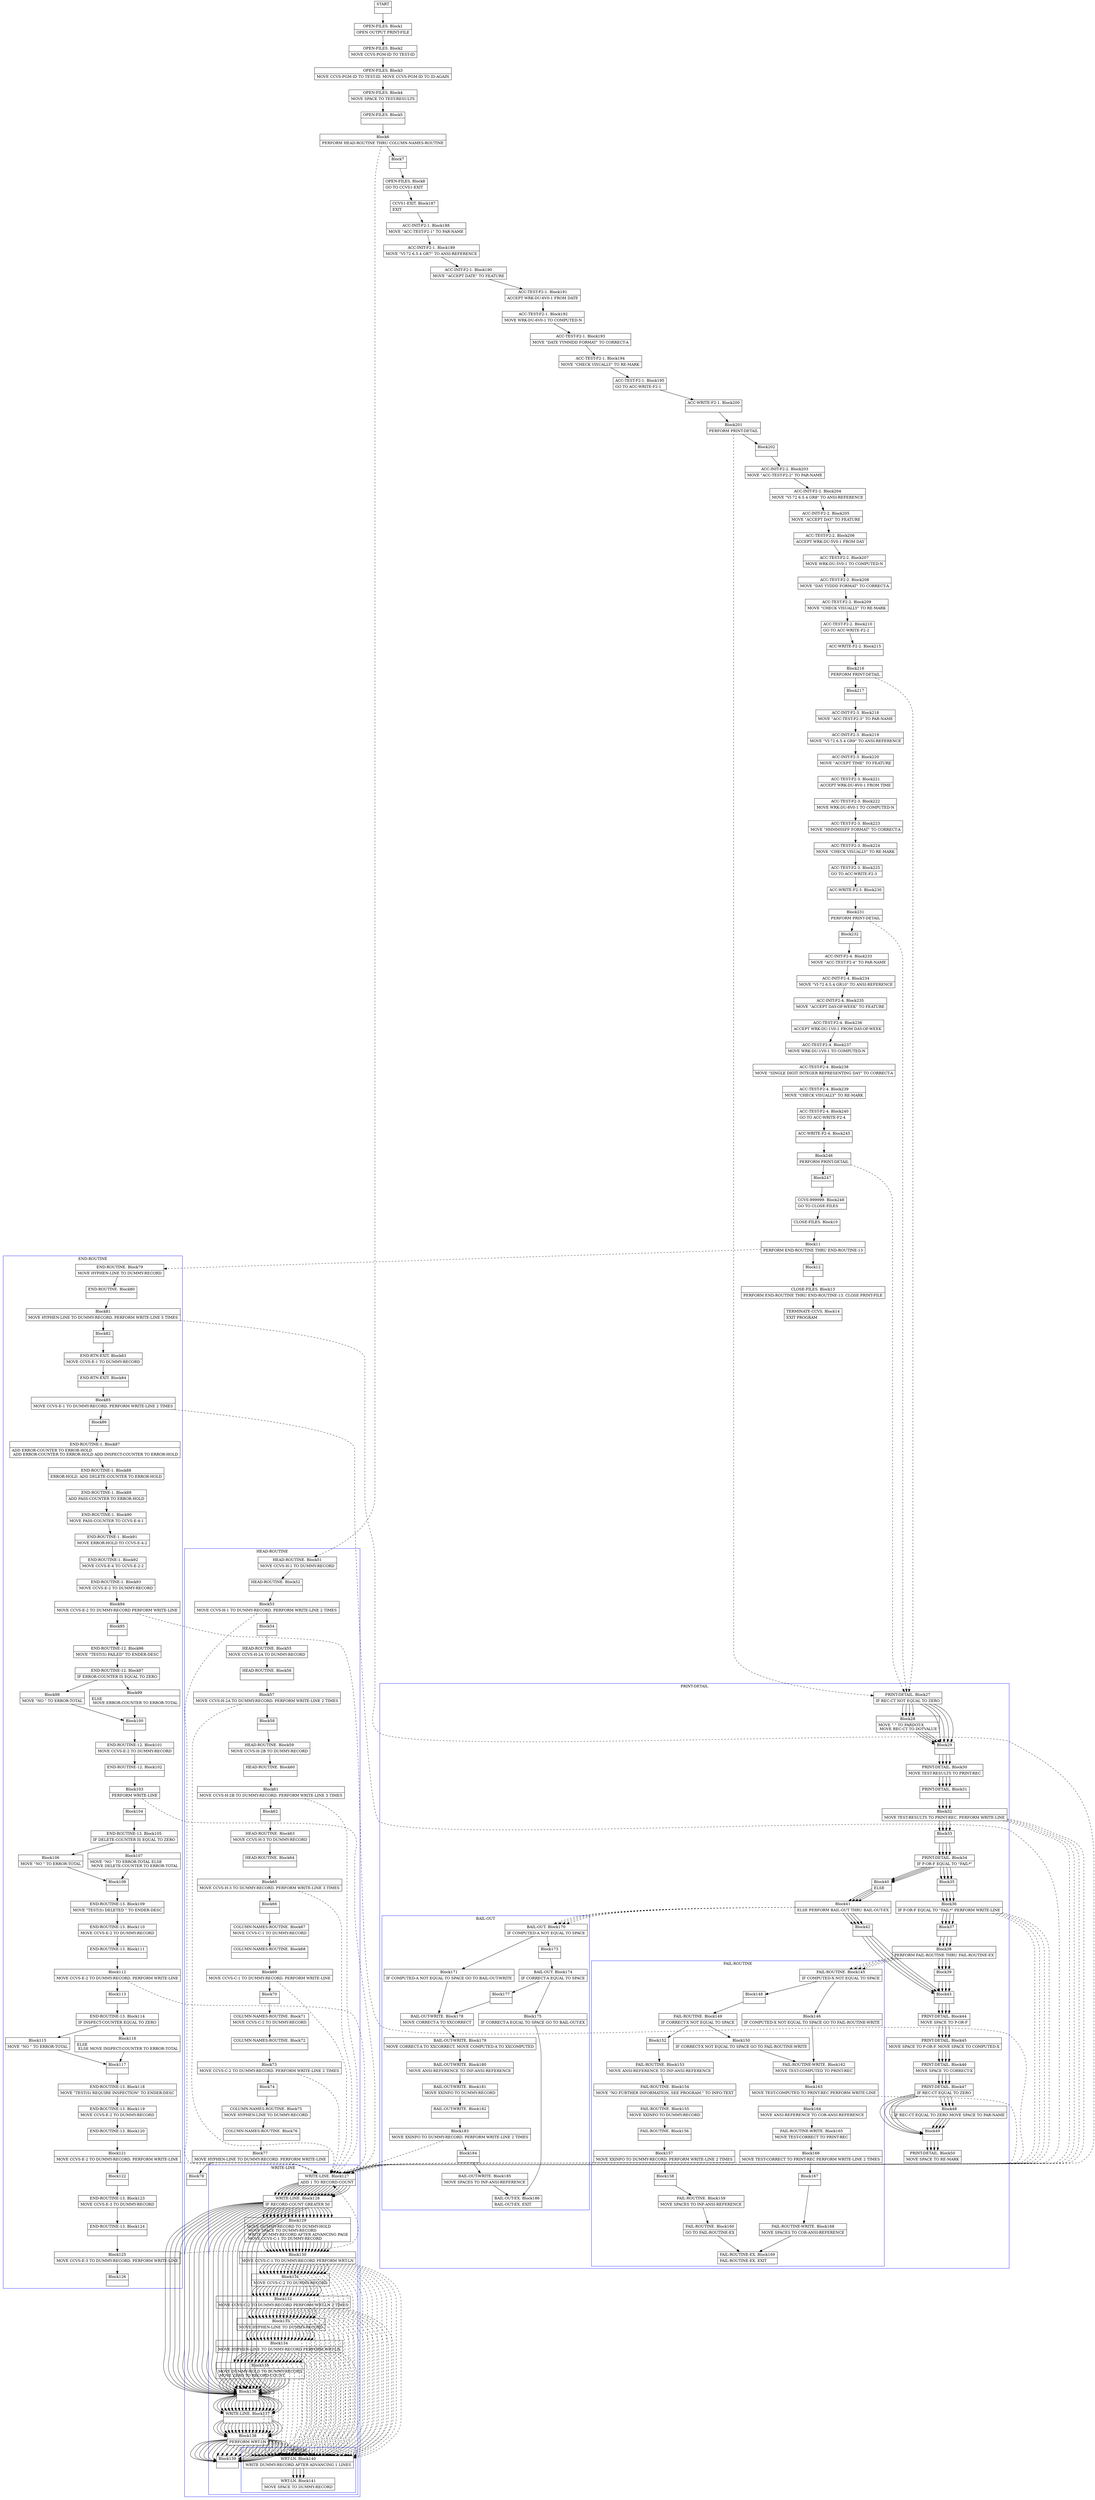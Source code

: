 digraph Cfg {
compound=true;
node [
shape = "record"
]

edge [
arrowtail = "empty"
]
Block0 [
label = "{START|}"
]
Block1 [
label = "{OPEN-FILES. Block1|    OPEN     OUTPUT PRINT-FILE\l}"
]
Block2 [
label = "{OPEN-FILES. Block2|    MOVE CCVS-PGM-ID TO TEST-ID\l}"
]
Block3 [
label = "{OPEN-FILES. Block3|    MOVE CCVS-PGM-ID TO TEST-ID. MOVE CCVS-PGM-ID TO ID-AGAIN\l}"
]
Block4 [
label = "{OPEN-FILES. Block4|    MOVE    SPACE TO TEST-RESULTS\l}"
]
Block5 [
label = "{OPEN-FILES. Block5|}"
]
Block6 [
label = "{Block6|    PERFORM  HEAD-ROUTINE THRU COLUMN-NAMES-ROUTINE\l}"
]
subgraph cluster_1{
color = blue;
label = "HEAD-ROUTINE";
Block51 [
label = "{HEAD-ROUTINE. Block51|    MOVE CCVS-H-1  TO DUMMY-RECORD\l}"
]
Block52 [
label = "{HEAD-ROUTINE. Block52|}"
]
Block53 [
label = "{Block53|    MOVE CCVS-H-1  TO DUMMY-RECORD. PERFORM WRITE-LINE 2 TIMES\l}"
]
subgraph cluster_7{
color = blue;
label = "WRITE-LINE";
Block127 [
label = "{WRITE-LINE. Block127|    ADD 1 TO RECORD-COUNT\l}"
]
Block128 [
label = "{WRITE-LINE. Block128|    IF RECORD-COUNT GREATER 50\l}"
]
Block129 [
label = "{Block129|        MOVE DUMMY-RECORD TO DUMMY-HOLD\l        MOVE SPACE TO DUMMY-RECORD\l        WRITE DUMMY-RECORD AFTER ADVANCING PAGE\l        MOVE CCVS-C-1 TO DUMMY-RECORD\l}"
]
Block130 [
label = "{Block130|        MOVE CCVS-C-1 TO DUMMY-RECORD PERFORM WRT-LN\l}"
]
subgraph cluster_21{
color = blue;
label = "WRT-LN";
Block140 [
label = "{WRT-LN. Block140|    WRITE    DUMMY-RECORD AFTER ADVANCING 1 LINES\l}"
]
Block141 [
label = "{WRT-LN. Block141|    MOVE SPACE TO DUMMY-RECORD\l}"
]
Block140 -> Block141

}
Block130 -> Block140 [style=dashed]

Block131 [
label = "{Block131|        MOVE CCVS-C-2 TO DUMMY-RECORD\l}"
]
Block132 [
label = "{Block132|        MOVE CCVS-C-2 TO DUMMY-RECORD PERFORM WRT-LN 2 TIMES\l}"
]
subgraph cluster_22{
color = blue;
label = "WRT-LN";
Block140 [
label = "{WRT-LN. Block140|    WRITE    DUMMY-RECORD AFTER ADVANCING 1 LINES\l}"
]
Block141 [
label = "{WRT-LN. Block141|    MOVE SPACE TO DUMMY-RECORD\l}"
]
Block140 -> Block141

}
Block132 -> Block140 [style=dashed]

Block133 [
label = "{Block133|        MOVE HYPHEN-LINE TO DUMMY-RECORD\l}"
]
Block134 [
label = "{Block134|        MOVE HYPHEN-LINE TO DUMMY-RECORD PERFORM WRT-LN\l}"
]
subgraph cluster_23{
color = blue;
label = "WRT-LN";
Block140 [
label = "{WRT-LN. Block140|    WRITE    DUMMY-RECORD AFTER ADVANCING 1 LINES\l}"
]
Block141 [
label = "{WRT-LN. Block141|    MOVE SPACE TO DUMMY-RECORD\l}"
]
Block140 -> Block141

}
Block134 -> Block140 [style=dashed]

Block135 [
label = "{Block135|        MOVE DUMMY-HOLD TO DUMMY-RECORD\l        MOVE ZERO TO RECORD-COUNT\l}"
]
Block136 [
label = "{Block136|}"
]
Block137 [
label = "{WRITE-LINE. Block137|}"
]
Block138 [
label = "{Block138|    PERFORM WRT-LN\l}"
]
subgraph cluster_24{
color = blue;
label = "WRT-LN";
Block140 [
label = "{WRT-LN. Block140|    WRITE    DUMMY-RECORD AFTER ADVANCING 1 LINES\l}"
]
Block141 [
label = "{WRT-LN. Block141|    MOVE SPACE TO DUMMY-RECORD\l}"
]
Block140 -> Block141

}
Block138 -> Block140 [style=dashed]

Block139 [
label = "{Block139|}"
]
Block127 -> Block128
Block128 -> Block129
Block128 -> Block136
Block129 -> Block130
Block130 -> Block131
Block131 -> Block132
Block132 -> Block133
Block133 -> Block134
Block134 -> Block135
Block135 -> Block136
Block136 -> Block137
Block137 -> Block138
Block138 -> Block139

}
Block53 -> Block127 [style=dashed]

Block54 [
label = "{Block54|}"
]
Block55 [
label = "{HEAD-ROUTINE. Block55|    MOVE CCVS-H-2A TO DUMMY-RECORD\l}"
]
Block56 [
label = "{HEAD-ROUTINE. Block56|}"
]
Block57 [
label = "{Block57|    MOVE CCVS-H-2A TO DUMMY-RECORD. PERFORM WRITE-LINE 2 TIMES\l}"
]
subgraph cluster_8{
color = blue;
label = "WRITE-LINE";
Block127 [
label = "{WRITE-LINE. Block127|    ADD 1 TO RECORD-COUNT\l}"
]
Block128 [
label = "{WRITE-LINE. Block128|    IF RECORD-COUNT GREATER 50\l}"
]
Block129 [
label = "{Block129|        MOVE DUMMY-RECORD TO DUMMY-HOLD\l        MOVE SPACE TO DUMMY-RECORD\l        WRITE DUMMY-RECORD AFTER ADVANCING PAGE\l        MOVE CCVS-C-1 TO DUMMY-RECORD\l}"
]
Block130 [
label = "{Block130|        MOVE CCVS-C-1 TO DUMMY-RECORD PERFORM WRT-LN\l}"
]
Block130 -> Block140 [style=dashed]

Block131 [
label = "{Block131|        MOVE CCVS-C-2 TO DUMMY-RECORD\l}"
]
Block132 [
label = "{Block132|        MOVE CCVS-C-2 TO DUMMY-RECORD PERFORM WRT-LN 2 TIMES\l}"
]
Block132 -> Block140 [style=dashed]

Block133 [
label = "{Block133|        MOVE HYPHEN-LINE TO DUMMY-RECORD\l}"
]
Block134 [
label = "{Block134|        MOVE HYPHEN-LINE TO DUMMY-RECORD PERFORM WRT-LN\l}"
]
Block134 -> Block140 [style=dashed]

Block135 [
label = "{Block135|        MOVE DUMMY-HOLD TO DUMMY-RECORD\l        MOVE ZERO TO RECORD-COUNT\l}"
]
Block136 [
label = "{Block136|}"
]
Block137 [
label = "{WRITE-LINE. Block137|}"
]
Block138 [
label = "{Block138|    PERFORM WRT-LN\l}"
]
Block138 -> Block140 [style=dashed]

Block139 [
label = "{Block139|}"
]
Block127 -> Block128
Block128 -> Block129
Block128 -> Block136
Block129 -> Block130
Block130 -> Block131
Block131 -> Block132
Block132 -> Block133
Block133 -> Block134
Block134 -> Block135
Block135 -> Block136
Block136 -> Block137
Block137 -> Block138
Block138 -> Block139

}
Block57 -> Block127 [style=dashed]

Block58 [
label = "{Block58|}"
]
Block59 [
label = "{HEAD-ROUTINE. Block59|    MOVE CCVS-H-2B TO DUMMY-RECORD\l}"
]
Block60 [
label = "{HEAD-ROUTINE. Block60|}"
]
Block61 [
label = "{Block61|    MOVE CCVS-H-2B TO DUMMY-RECORD. PERFORM WRITE-LINE 3 TIMES\l}"
]
subgraph cluster_9{
color = blue;
label = "WRITE-LINE";
Block127 [
label = "{WRITE-LINE. Block127|    ADD 1 TO RECORD-COUNT\l}"
]
Block128 [
label = "{WRITE-LINE. Block128|    IF RECORD-COUNT GREATER 50\l}"
]
Block129 [
label = "{Block129|        MOVE DUMMY-RECORD TO DUMMY-HOLD\l        MOVE SPACE TO DUMMY-RECORD\l        WRITE DUMMY-RECORD AFTER ADVANCING PAGE\l        MOVE CCVS-C-1 TO DUMMY-RECORD\l}"
]
Block130 [
label = "{Block130|        MOVE CCVS-C-1 TO DUMMY-RECORD PERFORM WRT-LN\l}"
]
Block130 -> Block140 [style=dashed]

Block131 [
label = "{Block131|        MOVE CCVS-C-2 TO DUMMY-RECORD\l}"
]
Block132 [
label = "{Block132|        MOVE CCVS-C-2 TO DUMMY-RECORD PERFORM WRT-LN 2 TIMES\l}"
]
Block132 -> Block140 [style=dashed]

Block133 [
label = "{Block133|        MOVE HYPHEN-LINE TO DUMMY-RECORD\l}"
]
Block134 [
label = "{Block134|        MOVE HYPHEN-LINE TO DUMMY-RECORD PERFORM WRT-LN\l}"
]
Block134 -> Block140 [style=dashed]

Block135 [
label = "{Block135|        MOVE DUMMY-HOLD TO DUMMY-RECORD\l        MOVE ZERO TO RECORD-COUNT\l}"
]
Block136 [
label = "{Block136|}"
]
Block137 [
label = "{WRITE-LINE. Block137|}"
]
Block138 [
label = "{Block138|    PERFORM WRT-LN\l}"
]
Block138 -> Block140 [style=dashed]

Block139 [
label = "{Block139|}"
]
Block127 -> Block128
Block128 -> Block129
Block128 -> Block136
Block129 -> Block130
Block130 -> Block131
Block131 -> Block132
Block132 -> Block133
Block133 -> Block134
Block134 -> Block135
Block135 -> Block136
Block136 -> Block137
Block137 -> Block138
Block138 -> Block139

}
Block61 -> Block127 [style=dashed]

Block62 [
label = "{Block62|}"
]
Block63 [
label = "{HEAD-ROUTINE. Block63|    MOVE CCVS-H-3  TO DUMMY-RECORD\l}"
]
Block64 [
label = "{HEAD-ROUTINE. Block64|}"
]
Block65 [
label = "{Block65|    MOVE CCVS-H-3  TO DUMMY-RECORD. PERFORM WRITE-LINE 3 TIMES\l}"
]
subgraph cluster_10{
color = blue;
label = "WRITE-LINE";
Block127 [
label = "{WRITE-LINE. Block127|    ADD 1 TO RECORD-COUNT\l}"
]
Block128 [
label = "{WRITE-LINE. Block128|    IF RECORD-COUNT GREATER 50\l}"
]
Block129 [
label = "{Block129|        MOVE DUMMY-RECORD TO DUMMY-HOLD\l        MOVE SPACE TO DUMMY-RECORD\l        WRITE DUMMY-RECORD AFTER ADVANCING PAGE\l        MOVE CCVS-C-1 TO DUMMY-RECORD\l}"
]
Block130 [
label = "{Block130|        MOVE CCVS-C-1 TO DUMMY-RECORD PERFORM WRT-LN\l}"
]
Block130 -> Block140 [style=dashed]

Block131 [
label = "{Block131|        MOVE CCVS-C-2 TO DUMMY-RECORD\l}"
]
Block132 [
label = "{Block132|        MOVE CCVS-C-2 TO DUMMY-RECORD PERFORM WRT-LN 2 TIMES\l}"
]
Block132 -> Block140 [style=dashed]

Block133 [
label = "{Block133|        MOVE HYPHEN-LINE TO DUMMY-RECORD\l}"
]
Block134 [
label = "{Block134|        MOVE HYPHEN-LINE TO DUMMY-RECORD PERFORM WRT-LN\l}"
]
Block134 -> Block140 [style=dashed]

Block135 [
label = "{Block135|        MOVE DUMMY-HOLD TO DUMMY-RECORD\l        MOVE ZERO TO RECORD-COUNT\l}"
]
Block136 [
label = "{Block136|}"
]
Block137 [
label = "{WRITE-LINE. Block137|}"
]
Block138 [
label = "{Block138|    PERFORM WRT-LN\l}"
]
Block138 -> Block140 [style=dashed]

Block139 [
label = "{Block139|}"
]
Block127 -> Block128
Block128 -> Block129
Block128 -> Block136
Block129 -> Block130
Block130 -> Block131
Block131 -> Block132
Block132 -> Block133
Block133 -> Block134
Block134 -> Block135
Block135 -> Block136
Block136 -> Block137
Block137 -> Block138
Block138 -> Block139

}
Block65 -> Block127 [style=dashed]

Block66 [
label = "{Block66|}"
]
Block67 [
label = "{COLUMN-NAMES-ROUTINE. Block67|    MOVE CCVS-C-1 TO DUMMY-RECORD\l}"
]
Block68 [
label = "{COLUMN-NAMES-ROUTINE. Block68|}"
]
Block69 [
label = "{Block69|    MOVE CCVS-C-1 TO DUMMY-RECORD. PERFORM WRITE-LINE\l}"
]
subgraph cluster_11{
color = blue;
label = "WRITE-LINE";
Block127 [
label = "{WRITE-LINE. Block127|    ADD 1 TO RECORD-COUNT\l}"
]
Block128 [
label = "{WRITE-LINE. Block128|    IF RECORD-COUNT GREATER 50\l}"
]
Block129 [
label = "{Block129|        MOVE DUMMY-RECORD TO DUMMY-HOLD\l        MOVE SPACE TO DUMMY-RECORD\l        WRITE DUMMY-RECORD AFTER ADVANCING PAGE\l        MOVE CCVS-C-1 TO DUMMY-RECORD\l}"
]
Block130 [
label = "{Block130|        MOVE CCVS-C-1 TO DUMMY-RECORD PERFORM WRT-LN\l}"
]
Block130 -> Block140 [style=dashed]

Block131 [
label = "{Block131|        MOVE CCVS-C-2 TO DUMMY-RECORD\l}"
]
Block132 [
label = "{Block132|        MOVE CCVS-C-2 TO DUMMY-RECORD PERFORM WRT-LN 2 TIMES\l}"
]
Block132 -> Block140 [style=dashed]

Block133 [
label = "{Block133|        MOVE HYPHEN-LINE TO DUMMY-RECORD\l}"
]
Block134 [
label = "{Block134|        MOVE HYPHEN-LINE TO DUMMY-RECORD PERFORM WRT-LN\l}"
]
Block134 -> Block140 [style=dashed]

Block135 [
label = "{Block135|        MOVE DUMMY-HOLD TO DUMMY-RECORD\l        MOVE ZERO TO RECORD-COUNT\l}"
]
Block136 [
label = "{Block136|}"
]
Block137 [
label = "{WRITE-LINE. Block137|}"
]
Block138 [
label = "{Block138|    PERFORM WRT-LN\l}"
]
Block138 -> Block140 [style=dashed]

Block139 [
label = "{Block139|}"
]
Block127 -> Block128
Block128 -> Block129
Block128 -> Block136
Block129 -> Block130
Block130 -> Block131
Block131 -> Block132
Block132 -> Block133
Block133 -> Block134
Block134 -> Block135
Block135 -> Block136
Block136 -> Block137
Block137 -> Block138
Block138 -> Block139

}
Block69 -> Block127 [style=dashed]

Block70 [
label = "{Block70|}"
]
Block71 [
label = "{COLUMN-NAMES-ROUTINE. Block71|    MOVE CCVS-C-2 TO DUMMY-RECORD\l}"
]
Block72 [
label = "{COLUMN-NAMES-ROUTINE. Block72|}"
]
Block73 [
label = "{Block73|    MOVE CCVS-C-2 TO DUMMY-RECORD. PERFORM WRITE-LINE 2 TIMES\l}"
]
subgraph cluster_12{
color = blue;
label = "WRITE-LINE";
Block127 [
label = "{WRITE-LINE. Block127|    ADD 1 TO RECORD-COUNT\l}"
]
Block128 [
label = "{WRITE-LINE. Block128|    IF RECORD-COUNT GREATER 50\l}"
]
Block129 [
label = "{Block129|        MOVE DUMMY-RECORD TO DUMMY-HOLD\l        MOVE SPACE TO DUMMY-RECORD\l        WRITE DUMMY-RECORD AFTER ADVANCING PAGE\l        MOVE CCVS-C-1 TO DUMMY-RECORD\l}"
]
Block130 [
label = "{Block130|        MOVE CCVS-C-1 TO DUMMY-RECORD PERFORM WRT-LN\l}"
]
Block130 -> Block140 [style=dashed]

Block131 [
label = "{Block131|        MOVE CCVS-C-2 TO DUMMY-RECORD\l}"
]
Block132 [
label = "{Block132|        MOVE CCVS-C-2 TO DUMMY-RECORD PERFORM WRT-LN 2 TIMES\l}"
]
Block132 -> Block140 [style=dashed]

Block133 [
label = "{Block133|        MOVE HYPHEN-LINE TO DUMMY-RECORD\l}"
]
Block134 [
label = "{Block134|        MOVE HYPHEN-LINE TO DUMMY-RECORD PERFORM WRT-LN\l}"
]
Block134 -> Block140 [style=dashed]

Block135 [
label = "{Block135|        MOVE DUMMY-HOLD TO DUMMY-RECORD\l        MOVE ZERO TO RECORD-COUNT\l}"
]
Block136 [
label = "{Block136|}"
]
Block137 [
label = "{WRITE-LINE. Block137|}"
]
Block138 [
label = "{Block138|    PERFORM WRT-LN\l}"
]
Block138 -> Block140 [style=dashed]

Block139 [
label = "{Block139|}"
]
Block127 -> Block128
Block128 -> Block129
Block128 -> Block136
Block129 -> Block130
Block130 -> Block131
Block131 -> Block132
Block132 -> Block133
Block133 -> Block134
Block134 -> Block135
Block135 -> Block136
Block136 -> Block137
Block137 -> Block138
Block138 -> Block139

}
Block73 -> Block127 [style=dashed]

Block74 [
label = "{Block74|}"
]
Block75 [
label = "{COLUMN-NAMES-ROUTINE. Block75|    MOVE HYPHEN-LINE TO DUMMY-RECORD\l}"
]
Block76 [
label = "{COLUMN-NAMES-ROUTINE. Block76|}"
]
Block77 [
label = "{Block77|    MOVE HYPHEN-LINE TO DUMMY-RECORD. PERFORM WRITE-LINE\l}"
]
subgraph cluster_13{
color = blue;
label = "WRITE-LINE";
Block127 [
label = "{WRITE-LINE. Block127|    ADD 1 TO RECORD-COUNT\l}"
]
Block128 [
label = "{WRITE-LINE. Block128|    IF RECORD-COUNT GREATER 50\l}"
]
Block129 [
label = "{Block129|        MOVE DUMMY-RECORD TO DUMMY-HOLD\l        MOVE SPACE TO DUMMY-RECORD\l        WRITE DUMMY-RECORD AFTER ADVANCING PAGE\l        MOVE CCVS-C-1 TO DUMMY-RECORD\l}"
]
Block130 [
label = "{Block130|        MOVE CCVS-C-1 TO DUMMY-RECORD PERFORM WRT-LN\l}"
]
Block130 -> Block140 [style=dashed]

Block131 [
label = "{Block131|        MOVE CCVS-C-2 TO DUMMY-RECORD\l}"
]
Block132 [
label = "{Block132|        MOVE CCVS-C-2 TO DUMMY-RECORD PERFORM WRT-LN 2 TIMES\l}"
]
Block132 -> Block140 [style=dashed]

Block133 [
label = "{Block133|        MOVE HYPHEN-LINE TO DUMMY-RECORD\l}"
]
Block134 [
label = "{Block134|        MOVE HYPHEN-LINE TO DUMMY-RECORD PERFORM WRT-LN\l}"
]
Block134 -> Block140 [style=dashed]

Block135 [
label = "{Block135|        MOVE DUMMY-HOLD TO DUMMY-RECORD\l        MOVE ZERO TO RECORD-COUNT\l}"
]
Block136 [
label = "{Block136|}"
]
Block137 [
label = "{WRITE-LINE. Block137|}"
]
Block138 [
label = "{Block138|    PERFORM WRT-LN\l}"
]
Block138 -> Block140 [style=dashed]

Block139 [
label = "{Block139|}"
]
Block127 -> Block128
Block128 -> Block129
Block128 -> Block136
Block129 -> Block130
Block130 -> Block131
Block131 -> Block132
Block132 -> Block133
Block133 -> Block134
Block134 -> Block135
Block135 -> Block136
Block136 -> Block137
Block137 -> Block138
Block138 -> Block139

}
Block77 -> Block127 [style=dashed]

Block78 [
label = "{Block78|}"
]
Block51 -> Block52
Block52 -> Block53
Block53 -> Block54
Block54 -> Block55
Block55 -> Block56
Block56 -> Block57
Block57 -> Block58
Block58 -> Block59
Block59 -> Block60
Block60 -> Block61
Block61 -> Block62
Block62 -> Block63
Block63 -> Block64
Block64 -> Block65
Block65 -> Block66
Block66 -> Block67
Block67 -> Block68
Block68 -> Block69
Block69 -> Block70
Block70 -> Block71
Block71 -> Block72
Block72 -> Block73
Block73 -> Block74
Block74 -> Block75
Block75 -> Block76
Block76 -> Block77
Block77 -> Block78

}
Block6 -> Block51 [style=dashed]

Block7 [
label = "{Block7|}"
]
Block8 [
label = "{OPEN-FILES. Block8|    GO TO CCVS1-EXIT\l}"
]
Block187 [
label = "{CCVS1-EXIT. Block187|    EXIT\l}"
]
Block188 [
label = "{ACC-INIT-F2-1. Block188|    MOVE \"ACC-TEST-F2-1\" TO PAR-NAME\l}"
]
Block189 [
label = "{ACC-INIT-F2-1. Block189|    MOVE \"VI-72 6.5.4 GR7\" TO ANSI-REFERENCE\l}"
]
Block190 [
label = "{ACC-INIT-F2-1. Block190|    MOVE \"ACCEPT DATE\" TO FEATURE\l}"
]
Block191 [
label = "{ACC-TEST-F2-1. Block191|    ACCEPT WRK-DU-6V0-1 FROM DATE\l}"
]
Block192 [
label = "{ACC-TEST-F2-1. Block192|    MOVE WRK-DU-6V0-1 TO COMPUTED-N\l}"
]
Block193 [
label = "{ACC-TEST-F2-1. Block193|    MOVE \"DATE YYMMDD FORMAT\" TO CORRECT-A\l}"
]
Block194 [
label = "{ACC-TEST-F2-1. Block194|    MOVE \"CHECK VISUALLY\" TO RE-MARK\l}"
]
Block195 [
label = "{ACC-TEST-F2-1. Block195|    GO TO ACC-WRITE-F2-1\l}"
]
Block200 [
label = "{ACC-WRITE-F2-1. Block200|}"
]
Block201 [
label = "{Block201|    PERFORM PRINT-DETAIL\l}"
]
subgraph cluster_31{
color = blue;
label = "PRINT-DETAIL";
Block27 [
label = "{PRINT-DETAIL. Block27|    IF REC-CT NOT EQUAL TO ZERO\l}"
]
Block28 [
label = "{Block28|            MOVE \".\" TO PARDOT-X\l            MOVE REC-CT TO DOTVALUE\l}"
]
Block29 [
label = "{Block29|}"
]
Block30 [
label = "{PRINT-DETAIL. Block30|    MOVE     TEST-RESULTS TO PRINT-REC\l}"
]
Block31 [
label = "{PRINT-DETAIL. Block31|}"
]
Block32 [
label = "{Block32|    MOVE     TEST-RESULTS TO PRINT-REC. PERFORM WRITE-LINE\l}"
]
subgraph cluster_3{
color = blue;
label = "WRITE-LINE";
Block127 [
label = "{WRITE-LINE. Block127|    ADD 1 TO RECORD-COUNT\l}"
]
Block128 [
label = "{WRITE-LINE. Block128|    IF RECORD-COUNT GREATER 50\l}"
]
Block129 [
label = "{Block129|        MOVE DUMMY-RECORD TO DUMMY-HOLD\l        MOVE SPACE TO DUMMY-RECORD\l        WRITE DUMMY-RECORD AFTER ADVANCING PAGE\l        MOVE CCVS-C-1 TO DUMMY-RECORD\l}"
]
Block130 [
label = "{Block130|        MOVE CCVS-C-1 TO DUMMY-RECORD PERFORM WRT-LN\l}"
]
Block130 -> Block140 [style=dashed]

Block131 [
label = "{Block131|        MOVE CCVS-C-2 TO DUMMY-RECORD\l}"
]
Block132 [
label = "{Block132|        MOVE CCVS-C-2 TO DUMMY-RECORD PERFORM WRT-LN 2 TIMES\l}"
]
Block132 -> Block140 [style=dashed]

Block133 [
label = "{Block133|        MOVE HYPHEN-LINE TO DUMMY-RECORD\l}"
]
Block134 [
label = "{Block134|        MOVE HYPHEN-LINE TO DUMMY-RECORD PERFORM WRT-LN\l}"
]
Block134 -> Block140 [style=dashed]

Block135 [
label = "{Block135|        MOVE DUMMY-HOLD TO DUMMY-RECORD\l        MOVE ZERO TO RECORD-COUNT\l}"
]
Block136 [
label = "{Block136|}"
]
Block137 [
label = "{WRITE-LINE. Block137|}"
]
Block138 [
label = "{Block138|    PERFORM WRT-LN\l}"
]
Block138 -> Block140 [style=dashed]

Block139 [
label = "{Block139|}"
]
Block127 -> Block128
Block128 -> Block129
Block128 -> Block136
Block129 -> Block130
Block130 -> Block131
Block131 -> Block132
Block132 -> Block133
Block133 -> Block134
Block134 -> Block135
Block135 -> Block136
Block136 -> Block137
Block137 -> Block138
Block138 -> Block139

}
Block32 -> Block127 [style=dashed]

Block33 [
label = "{Block33|}"
]
Block34 [
label = "{PRINT-DETAIL. Block34|    IF P-OR-F EQUAL TO \"FAIL*\"\l}"
]
Block35 [
label = "{Block35|}"
]
Block36 [
label = "{Block36|    IF P-OR-F EQUAL TO \"FAIL*\"  PERFORM WRITE-LINE\l}"
]
subgraph cluster_4{
color = blue;
label = "WRITE-LINE";
Block127 [
label = "{WRITE-LINE. Block127|    ADD 1 TO RECORD-COUNT\l}"
]
Block128 [
label = "{WRITE-LINE. Block128|    IF RECORD-COUNT GREATER 50\l}"
]
Block129 [
label = "{Block129|        MOVE DUMMY-RECORD TO DUMMY-HOLD\l        MOVE SPACE TO DUMMY-RECORD\l        WRITE DUMMY-RECORD AFTER ADVANCING PAGE\l        MOVE CCVS-C-1 TO DUMMY-RECORD\l}"
]
Block130 [
label = "{Block130|        MOVE CCVS-C-1 TO DUMMY-RECORD PERFORM WRT-LN\l}"
]
Block130 -> Block140 [style=dashed]

Block131 [
label = "{Block131|        MOVE CCVS-C-2 TO DUMMY-RECORD\l}"
]
Block132 [
label = "{Block132|        MOVE CCVS-C-2 TO DUMMY-RECORD PERFORM WRT-LN 2 TIMES\l}"
]
Block132 -> Block140 [style=dashed]

Block133 [
label = "{Block133|        MOVE HYPHEN-LINE TO DUMMY-RECORD\l}"
]
Block134 [
label = "{Block134|        MOVE HYPHEN-LINE TO DUMMY-RECORD PERFORM WRT-LN\l}"
]
Block134 -> Block140 [style=dashed]

Block135 [
label = "{Block135|        MOVE DUMMY-HOLD TO DUMMY-RECORD\l        MOVE ZERO TO RECORD-COUNT\l}"
]
Block136 [
label = "{Block136|}"
]
Block137 [
label = "{WRITE-LINE. Block137|}"
]
Block138 [
label = "{Block138|    PERFORM WRT-LN\l}"
]
Block138 -> Block140 [style=dashed]

Block139 [
label = "{Block139|}"
]
Block127 -> Block128
Block128 -> Block129
Block128 -> Block136
Block129 -> Block130
Block130 -> Block131
Block131 -> Block132
Block132 -> Block133
Block133 -> Block134
Block134 -> Block135
Block135 -> Block136
Block136 -> Block137
Block137 -> Block138
Block138 -> Block139

}
Block36 -> Block127 [style=dashed]

Block37 [
label = "{Block37|}"
]
Block38 [
label = "{Block38|       PERFORM FAIL-ROUTINE THRU FAIL-ROUTINE-EX\l}"
]
subgraph cluster_5{
color = blue;
label = "FAIL-ROUTINE";
Block145 [
label = "{FAIL-ROUTINE. Block145|    IF   COMPUTED-X NOT EQUAL TO SPACE\l}"
]
Block146 [
label = "{Block146|    IF   COMPUTED-X NOT EQUAL TO SPACE GO TO FAIL-ROUTINE-WRITE\l}"
]
Block162 [
label = "{FAIL-ROUTINE-WRITE. Block162|    MOVE   TEST-COMPUTED TO PRINT-REC\l}"
]
Block163 [
label = "{Block163|    MOVE   TEST-COMPUTED TO PRINT-REC PERFORM WRITE-LINE\l}"
]
subgraph cluster_27{
color = blue;
label = "WRITE-LINE";
Block127 [
label = "{WRITE-LINE. Block127|    ADD 1 TO RECORD-COUNT\l}"
]
Block128 [
label = "{WRITE-LINE. Block128|    IF RECORD-COUNT GREATER 50\l}"
]
Block129 [
label = "{Block129|        MOVE DUMMY-RECORD TO DUMMY-HOLD\l        MOVE SPACE TO DUMMY-RECORD\l        WRITE DUMMY-RECORD AFTER ADVANCING PAGE\l        MOVE CCVS-C-1 TO DUMMY-RECORD\l}"
]
Block130 [
label = "{Block130|        MOVE CCVS-C-1 TO DUMMY-RECORD PERFORM WRT-LN\l}"
]
Block130 -> Block140 [style=dashed]

Block131 [
label = "{Block131|        MOVE CCVS-C-2 TO DUMMY-RECORD\l}"
]
Block132 [
label = "{Block132|        MOVE CCVS-C-2 TO DUMMY-RECORD PERFORM WRT-LN 2 TIMES\l}"
]
Block132 -> Block140 [style=dashed]

Block133 [
label = "{Block133|        MOVE HYPHEN-LINE TO DUMMY-RECORD\l}"
]
Block134 [
label = "{Block134|        MOVE HYPHEN-LINE TO DUMMY-RECORD PERFORM WRT-LN\l}"
]
Block134 -> Block140 [style=dashed]

Block135 [
label = "{Block135|        MOVE DUMMY-HOLD TO DUMMY-RECORD\l        MOVE ZERO TO RECORD-COUNT\l}"
]
Block136 [
label = "{Block136|}"
]
Block137 [
label = "{WRITE-LINE. Block137|}"
]
Block138 [
label = "{Block138|    PERFORM WRT-LN\l}"
]
Block138 -> Block140 [style=dashed]

Block139 [
label = "{Block139|}"
]
Block127 -> Block128
Block128 -> Block129
Block128 -> Block136
Block129 -> Block130
Block130 -> Block131
Block131 -> Block132
Block132 -> Block133
Block133 -> Block134
Block134 -> Block135
Block135 -> Block136
Block136 -> Block137
Block137 -> Block138
Block138 -> Block139

}
Block163 -> Block127 [style=dashed]

Block164 [
label = "{Block164|    MOVE   ANSI-REFERENCE TO COR-ANSI-REFERENCE\l}"
]
Block165 [
label = "{FAIL-ROUTINE-WRITE. Block165|    MOVE   TEST-CORRECT TO PRINT-REC\l}"
]
Block166 [
label = "{Block166|    MOVE   TEST-CORRECT TO PRINT-REC PERFORM WRITE-LINE 2 TIMES\l}"
]
subgraph cluster_28{
color = blue;
label = "WRITE-LINE";
Block127 [
label = "{WRITE-LINE. Block127|    ADD 1 TO RECORD-COUNT\l}"
]
Block128 [
label = "{WRITE-LINE. Block128|    IF RECORD-COUNT GREATER 50\l}"
]
Block129 [
label = "{Block129|        MOVE DUMMY-RECORD TO DUMMY-HOLD\l        MOVE SPACE TO DUMMY-RECORD\l        WRITE DUMMY-RECORD AFTER ADVANCING PAGE\l        MOVE CCVS-C-1 TO DUMMY-RECORD\l}"
]
Block130 [
label = "{Block130|        MOVE CCVS-C-1 TO DUMMY-RECORD PERFORM WRT-LN\l}"
]
Block130 -> Block140 [style=dashed]

Block131 [
label = "{Block131|        MOVE CCVS-C-2 TO DUMMY-RECORD\l}"
]
Block132 [
label = "{Block132|        MOVE CCVS-C-2 TO DUMMY-RECORD PERFORM WRT-LN 2 TIMES\l}"
]
Block132 -> Block140 [style=dashed]

Block133 [
label = "{Block133|        MOVE HYPHEN-LINE TO DUMMY-RECORD\l}"
]
Block134 [
label = "{Block134|        MOVE HYPHEN-LINE TO DUMMY-RECORD PERFORM WRT-LN\l}"
]
Block134 -> Block140 [style=dashed]

Block135 [
label = "{Block135|        MOVE DUMMY-HOLD TO DUMMY-RECORD\l        MOVE ZERO TO RECORD-COUNT\l}"
]
Block136 [
label = "{Block136|}"
]
Block137 [
label = "{WRITE-LINE. Block137|}"
]
Block138 [
label = "{Block138|    PERFORM WRT-LN\l}"
]
Block138 -> Block140 [style=dashed]

Block139 [
label = "{Block139|}"
]
Block127 -> Block128
Block128 -> Block129
Block128 -> Block136
Block129 -> Block130
Block130 -> Block131
Block131 -> Block132
Block132 -> Block133
Block133 -> Block134
Block134 -> Block135
Block135 -> Block136
Block136 -> Block137
Block137 -> Block138
Block138 -> Block139

}
Block166 -> Block127 [style=dashed]

Block167 [
label = "{Block167|}"
]
Block168 [
label = "{FAIL-ROUTINE-WRITE. Block168|    MOVE   SPACES TO COR-ANSI-REFERENCE\l}"
]
Block169 [
label = "{FAIL-ROUTINE-EX. Block169|FAIL-ROUTINE-EX. EXIT\l}"
]
Block148 [
label = "{Block148|}"
]
Block149 [
label = "{FAIL-ROUTINE. Block149|    IF     CORRECT-X NOT EQUAL TO SPACE\l}"
]
Block150 [
label = "{Block150|    IF     CORRECT-X NOT EQUAL TO SPACE GO TO FAIL-ROUTINE-WRITE\l}"
]
Block152 [
label = "{Block152|}"
]
Block153 [
label = "{FAIL-ROUTINE. Block153|    MOVE   ANSI-REFERENCE TO INF-ANSI-REFERENCE\l}"
]
Block154 [
label = "{FAIL-ROUTINE. Block154|    MOVE  \"NO FURTHER INFORMATION, SEE PROGRAM.\" TO INFO-TEXT\l}"
]
Block155 [
label = "{FAIL-ROUTINE. Block155|    MOVE   XXINFO TO DUMMY-RECORD\l}"
]
Block156 [
label = "{FAIL-ROUTINE. Block156|}"
]
Block157 [
label = "{Block157|    MOVE   XXINFO TO DUMMY-RECORD. PERFORM WRITE-LINE 2 TIMES\l}"
]
subgraph cluster_26{
color = blue;
label = "WRITE-LINE";
Block127 [
label = "{WRITE-LINE. Block127|    ADD 1 TO RECORD-COUNT\l}"
]
Block128 [
label = "{WRITE-LINE. Block128|    IF RECORD-COUNT GREATER 50\l}"
]
Block129 [
label = "{Block129|        MOVE DUMMY-RECORD TO DUMMY-HOLD\l        MOVE SPACE TO DUMMY-RECORD\l        WRITE DUMMY-RECORD AFTER ADVANCING PAGE\l        MOVE CCVS-C-1 TO DUMMY-RECORD\l}"
]
Block130 [
label = "{Block130|        MOVE CCVS-C-1 TO DUMMY-RECORD PERFORM WRT-LN\l}"
]
Block130 -> Block140 [style=dashed]

Block131 [
label = "{Block131|        MOVE CCVS-C-2 TO DUMMY-RECORD\l}"
]
Block132 [
label = "{Block132|        MOVE CCVS-C-2 TO DUMMY-RECORD PERFORM WRT-LN 2 TIMES\l}"
]
Block132 -> Block140 [style=dashed]

Block133 [
label = "{Block133|        MOVE HYPHEN-LINE TO DUMMY-RECORD\l}"
]
Block134 [
label = "{Block134|        MOVE HYPHEN-LINE TO DUMMY-RECORD PERFORM WRT-LN\l}"
]
Block134 -> Block140 [style=dashed]

Block135 [
label = "{Block135|        MOVE DUMMY-HOLD TO DUMMY-RECORD\l        MOVE ZERO TO RECORD-COUNT\l}"
]
Block136 [
label = "{Block136|}"
]
Block137 [
label = "{WRITE-LINE. Block137|}"
]
Block138 [
label = "{Block138|    PERFORM WRT-LN\l}"
]
Block138 -> Block140 [style=dashed]

Block139 [
label = "{Block139|}"
]
Block127 -> Block128
Block128 -> Block129
Block128 -> Block136
Block129 -> Block130
Block130 -> Block131
Block131 -> Block132
Block132 -> Block133
Block133 -> Block134
Block134 -> Block135
Block135 -> Block136
Block136 -> Block137
Block137 -> Block138
Block138 -> Block139

}
Block157 -> Block127 [style=dashed]

Block158 [
label = "{Block158|}"
]
Block159 [
label = "{FAIL-ROUTINE. Block159|    MOVE   SPACES TO INF-ANSI-REFERENCE\l}"
]
Block160 [
label = "{FAIL-ROUTINE. Block160|    GO TO  FAIL-ROUTINE-EX\l}"
]
Block145 -> Block146
Block145 -> Block148
Block146 -> Block162
Block162 -> Block163
Block163 -> Block164
Block164 -> Block165
Block165 -> Block166
Block166 -> Block167
Block167 -> Block168
Block168 -> Block169
Block148 -> Block149
Block149 -> Block150
Block149 -> Block152
Block150 -> Block162
Block152 -> Block153
Block153 -> Block154
Block154 -> Block155
Block155 -> Block156
Block156 -> Block157
Block157 -> Block158
Block158 -> Block159
Block159 -> Block160
Block160 -> Block169

}
Block38 -> Block145 [style=dashed]

Block39 [
label = "{Block39|}"
]
Block43 [
label = "{Block43|}"
]
Block44 [
label = "{PRINT-DETAIL. Block44|    MOVE SPACE TO P-OR-F\l}"
]
Block45 [
label = "{PRINT-DETAIL. Block45|    MOVE SPACE TO P-OR-F. MOVE SPACE TO COMPUTED-X\l}"
]
Block46 [
label = "{PRINT-DETAIL. Block46|    MOVE SPACE TO CORRECT-X\l}"
]
Block47 [
label = "{PRINT-DETAIL. Block47|    IF     REC-CT EQUAL TO ZERO\l}"
]
Block48 [
label = "{Block48|    IF     REC-CT EQUAL TO ZERO  MOVE SPACE TO PAR-NAME\l}"
]
Block49 [
label = "{Block49|}"
]
Block50 [
label = "{PRINT-DETAIL. Block50|    MOVE     SPACE TO RE-MARK\l}"
]
Block40 [
label = "{Block40|         ELSE\l}"
]
Block41 [
label = "{Block41|         ELSE PERFORM BAIL-OUT THRU BAIL-OUT-EX\l}"
]
subgraph cluster_6{
color = blue;
label = "BAIL-OUT";
Block170 [
label = "{BAIL-OUT. Block170|    IF     COMPUTED-A NOT EQUAL TO SPACE\l}"
]
Block171 [
label = "{Block171|    IF     COMPUTED-A NOT EQUAL TO SPACE GO TO BAIL-OUT-WRITE\l}"
]
Block178 [
label = "{BAIL-OUT-WRITE. Block178|    MOVE CORRECT-A TO XXCORRECT\l}"
]
Block179 [
label = "{BAIL-OUT-WRITE. Block179|    MOVE CORRECT-A TO XXCORRECT. MOVE COMPUTED-A TO XXCOMPUTED\l}"
]
Block180 [
label = "{BAIL-OUT-WRITE. Block180|    MOVE   ANSI-REFERENCE TO INF-ANSI-REFERENCE\l}"
]
Block181 [
label = "{BAIL-OUT-WRITE. Block181|    MOVE   XXINFO TO DUMMY-RECORD\l}"
]
Block182 [
label = "{BAIL-OUT-WRITE. Block182|}"
]
Block183 [
label = "{Block183|    MOVE   XXINFO TO DUMMY-RECORD. PERFORM WRITE-LINE 2 TIMES\l}"
]
subgraph cluster_29{
color = blue;
label = "WRITE-LINE";
Block127 [
label = "{WRITE-LINE. Block127|    ADD 1 TO RECORD-COUNT\l}"
]
Block128 [
label = "{WRITE-LINE. Block128|    IF RECORD-COUNT GREATER 50\l}"
]
Block129 [
label = "{Block129|        MOVE DUMMY-RECORD TO DUMMY-HOLD\l        MOVE SPACE TO DUMMY-RECORD\l        WRITE DUMMY-RECORD AFTER ADVANCING PAGE\l        MOVE CCVS-C-1 TO DUMMY-RECORD\l}"
]
Block130 [
label = "{Block130|        MOVE CCVS-C-1 TO DUMMY-RECORD PERFORM WRT-LN\l}"
]
Block130 -> Block140 [style=dashed]

Block131 [
label = "{Block131|        MOVE CCVS-C-2 TO DUMMY-RECORD\l}"
]
Block132 [
label = "{Block132|        MOVE CCVS-C-2 TO DUMMY-RECORD PERFORM WRT-LN 2 TIMES\l}"
]
Block132 -> Block140 [style=dashed]

Block133 [
label = "{Block133|        MOVE HYPHEN-LINE TO DUMMY-RECORD\l}"
]
Block134 [
label = "{Block134|        MOVE HYPHEN-LINE TO DUMMY-RECORD PERFORM WRT-LN\l}"
]
Block134 -> Block140 [style=dashed]

Block135 [
label = "{Block135|        MOVE DUMMY-HOLD TO DUMMY-RECORD\l        MOVE ZERO TO RECORD-COUNT\l}"
]
Block136 [
label = "{Block136|}"
]
Block137 [
label = "{WRITE-LINE. Block137|}"
]
Block138 [
label = "{Block138|    PERFORM WRT-LN\l}"
]
Block138 -> Block140 [style=dashed]

Block139 [
label = "{Block139|}"
]
Block127 -> Block128
Block128 -> Block129
Block128 -> Block136
Block129 -> Block130
Block130 -> Block131
Block131 -> Block132
Block132 -> Block133
Block133 -> Block134
Block134 -> Block135
Block135 -> Block136
Block136 -> Block137
Block137 -> Block138
Block138 -> Block139

}
Block183 -> Block127 [style=dashed]

Block184 [
label = "{Block184|}"
]
Block185 [
label = "{BAIL-OUT-WRITE. Block185|    MOVE   SPACES TO INF-ANSI-REFERENCE\l}"
]
Block186 [
label = "{BAIL-OUT-EX. Block186|BAIL-OUT-EX. EXIT\l}"
]
Block173 [
label = "{Block173|}"
]
Block174 [
label = "{BAIL-OUT. Block174|    IF     CORRECT-A EQUAL TO SPACE\l}"
]
Block175 [
label = "{Block175|    IF     CORRECT-A EQUAL TO SPACE GO TO BAIL-OUT-EX\l}"
]
Block177 [
label = "{Block177|}"
]
Block170 -> Block171
Block170 -> Block173
Block171 -> Block178
Block178 -> Block179
Block179 -> Block180
Block180 -> Block181
Block181 -> Block182
Block182 -> Block183
Block183 -> Block184
Block184 -> Block185
Block185 -> Block186
Block173 -> Block174
Block174 -> Block175
Block174 -> Block177
Block175 -> Block186
Block177 -> Block178

}
Block41 -> Block170 [style=dashed]

Block42 [
label = "{Block42|}"
]
Block27 -> Block28
Block27 -> Block29
Block28 -> Block29
Block29 -> Block30
Block30 -> Block31
Block31 -> Block32
Block32 -> Block33
Block33 -> Block34
Block34 -> Block35
Block34 -> Block40
Block35 -> Block36
Block36 -> Block37
Block37 -> Block38
Block38 -> Block39
Block39 -> Block43
Block43 -> Block44
Block44 -> Block45
Block45 -> Block46
Block46 -> Block47
Block47 -> Block48
Block47 -> Block49
Block48 -> Block49
Block49 -> Block50
Block40 -> Block41
Block41 -> Block42
Block42 -> Block43

}
Block201 -> Block27 [style=dashed]

Block202 [
label = "{Block202|}"
]
Block203 [
label = "{ACC-INIT-F2-2. Block203|    MOVE \"ACC-TEST-F2-2\" TO PAR-NAME\l}"
]
Block204 [
label = "{ACC-INIT-F2-2. Block204|    MOVE \"VI-72 6.5.4 GR8\" TO ANSI-REFERENCE\l}"
]
Block205 [
label = "{ACC-INIT-F2-2. Block205|    MOVE \"ACCEPT DAY\" TO FEATURE\l}"
]
Block206 [
label = "{ACC-TEST-F2-2. Block206|    ACCEPT WRK-DU-5V0-1 FROM DAY\l}"
]
Block207 [
label = "{ACC-TEST-F2-2. Block207|    MOVE WRK-DU-5V0-1 TO COMPUTED-N\l}"
]
Block208 [
label = "{ACC-TEST-F2-2. Block208|    MOVE \"DAY YYDDD FORMAT\" TO CORRECT-A\l}"
]
Block209 [
label = "{ACC-TEST-F2-2. Block209|    MOVE \"CHECK VISUALLY\" TO RE-MARK\l}"
]
Block210 [
label = "{ACC-TEST-F2-2. Block210|    GO TO ACC-WRITE-F2-2\l}"
]
Block215 [
label = "{ACC-WRITE-F2-2. Block215|}"
]
Block216 [
label = "{Block216|    PERFORM PRINT-DETAIL\l}"
]
subgraph cluster_33{
color = blue;
label = "PRINT-DETAIL";
Block27 [
label = "{PRINT-DETAIL. Block27|    IF REC-CT NOT EQUAL TO ZERO\l}"
]
Block28 [
label = "{Block28|            MOVE \".\" TO PARDOT-X\l            MOVE REC-CT TO DOTVALUE\l}"
]
Block29 [
label = "{Block29|}"
]
Block30 [
label = "{PRINT-DETAIL. Block30|    MOVE     TEST-RESULTS TO PRINT-REC\l}"
]
Block31 [
label = "{PRINT-DETAIL. Block31|}"
]
Block32 [
label = "{Block32|    MOVE     TEST-RESULTS TO PRINT-REC. PERFORM WRITE-LINE\l}"
]
Block32 -> Block127 [style=dashed]

Block33 [
label = "{Block33|}"
]
Block34 [
label = "{PRINT-DETAIL. Block34|    IF P-OR-F EQUAL TO \"FAIL*\"\l}"
]
Block35 [
label = "{Block35|}"
]
Block36 [
label = "{Block36|    IF P-OR-F EQUAL TO \"FAIL*\"  PERFORM WRITE-LINE\l}"
]
Block36 -> Block127 [style=dashed]

Block37 [
label = "{Block37|}"
]
Block38 [
label = "{Block38|       PERFORM FAIL-ROUTINE THRU FAIL-ROUTINE-EX\l}"
]
Block38 -> Block145 [style=dashed]

Block39 [
label = "{Block39|}"
]
Block43 [
label = "{Block43|}"
]
Block44 [
label = "{PRINT-DETAIL. Block44|    MOVE SPACE TO P-OR-F\l}"
]
Block45 [
label = "{PRINT-DETAIL. Block45|    MOVE SPACE TO P-OR-F. MOVE SPACE TO COMPUTED-X\l}"
]
Block46 [
label = "{PRINT-DETAIL. Block46|    MOVE SPACE TO CORRECT-X\l}"
]
Block47 [
label = "{PRINT-DETAIL. Block47|    IF     REC-CT EQUAL TO ZERO\l}"
]
Block48 [
label = "{Block48|    IF     REC-CT EQUAL TO ZERO  MOVE SPACE TO PAR-NAME\l}"
]
Block49 [
label = "{Block49|}"
]
Block50 [
label = "{PRINT-DETAIL. Block50|    MOVE     SPACE TO RE-MARK\l}"
]
Block40 [
label = "{Block40|         ELSE\l}"
]
Block41 [
label = "{Block41|         ELSE PERFORM BAIL-OUT THRU BAIL-OUT-EX\l}"
]
Block41 -> Block170 [style=dashed]

Block42 [
label = "{Block42|}"
]
Block27 -> Block28
Block27 -> Block29
Block28 -> Block29
Block29 -> Block30
Block30 -> Block31
Block31 -> Block32
Block32 -> Block33
Block33 -> Block34
Block34 -> Block35
Block34 -> Block40
Block35 -> Block36
Block36 -> Block37
Block37 -> Block38
Block38 -> Block39
Block39 -> Block43
Block43 -> Block44
Block44 -> Block45
Block45 -> Block46
Block46 -> Block47
Block47 -> Block48
Block47 -> Block49
Block48 -> Block49
Block49 -> Block50
Block40 -> Block41
Block41 -> Block42
Block42 -> Block43

}
Block216 -> Block27 [style=dashed]

Block217 [
label = "{Block217|}"
]
Block218 [
label = "{ACC-INIT-F2-3. Block218|    MOVE \"ACC-TEST-F2-3\" TO PAR-NAME\l}"
]
Block219 [
label = "{ACC-INIT-F2-3. Block219|    MOVE \"VI-72 6.5.4 GR9\" TO ANSI-REFERENCE\l}"
]
Block220 [
label = "{ACC-INIT-F2-3. Block220|    MOVE \"ACCEPT TIME\" TO FEATURE\l}"
]
Block221 [
label = "{ACC-TEST-F2-3. Block221|    ACCEPT WRK-DU-8V0-1 FROM TIME\l}"
]
Block222 [
label = "{ACC-TEST-F2-3. Block222|    MOVE WRK-DU-8V0-1 TO COMPUTED-N\l}"
]
Block223 [
label = "{ACC-TEST-F2-3. Block223|    MOVE \"HHMMSSFF FORMAT\" TO CORRECT-A\l}"
]
Block224 [
label = "{ACC-TEST-F2-3. Block224|    MOVE \"CHECK VISUALLY\" TO RE-MARK\l}"
]
Block225 [
label = "{ACC-TEST-F2-3. Block225|    GO TO ACC-WRITE-F2-3\l}"
]
Block230 [
label = "{ACC-WRITE-F2-3. Block230|}"
]
Block231 [
label = "{Block231|    PERFORM PRINT-DETAIL\l}"
]
subgraph cluster_35{
color = blue;
label = "PRINT-DETAIL";
Block27 [
label = "{PRINT-DETAIL. Block27|    IF REC-CT NOT EQUAL TO ZERO\l}"
]
Block28 [
label = "{Block28|            MOVE \".\" TO PARDOT-X\l            MOVE REC-CT TO DOTVALUE\l}"
]
Block29 [
label = "{Block29|}"
]
Block30 [
label = "{PRINT-DETAIL. Block30|    MOVE     TEST-RESULTS TO PRINT-REC\l}"
]
Block31 [
label = "{PRINT-DETAIL. Block31|}"
]
Block32 [
label = "{Block32|    MOVE     TEST-RESULTS TO PRINT-REC. PERFORM WRITE-LINE\l}"
]
Block32 -> Block127 [style=dashed]

Block33 [
label = "{Block33|}"
]
Block34 [
label = "{PRINT-DETAIL. Block34|    IF P-OR-F EQUAL TO \"FAIL*\"\l}"
]
Block35 [
label = "{Block35|}"
]
Block36 [
label = "{Block36|    IF P-OR-F EQUAL TO \"FAIL*\"  PERFORM WRITE-LINE\l}"
]
Block36 -> Block127 [style=dashed]

Block37 [
label = "{Block37|}"
]
Block38 [
label = "{Block38|       PERFORM FAIL-ROUTINE THRU FAIL-ROUTINE-EX\l}"
]
Block38 -> Block145 [style=dashed]

Block39 [
label = "{Block39|}"
]
Block43 [
label = "{Block43|}"
]
Block44 [
label = "{PRINT-DETAIL. Block44|    MOVE SPACE TO P-OR-F\l}"
]
Block45 [
label = "{PRINT-DETAIL. Block45|    MOVE SPACE TO P-OR-F. MOVE SPACE TO COMPUTED-X\l}"
]
Block46 [
label = "{PRINT-DETAIL. Block46|    MOVE SPACE TO CORRECT-X\l}"
]
Block47 [
label = "{PRINT-DETAIL. Block47|    IF     REC-CT EQUAL TO ZERO\l}"
]
Block48 [
label = "{Block48|    IF     REC-CT EQUAL TO ZERO  MOVE SPACE TO PAR-NAME\l}"
]
Block49 [
label = "{Block49|}"
]
Block50 [
label = "{PRINT-DETAIL. Block50|    MOVE     SPACE TO RE-MARK\l}"
]
Block40 [
label = "{Block40|         ELSE\l}"
]
Block41 [
label = "{Block41|         ELSE PERFORM BAIL-OUT THRU BAIL-OUT-EX\l}"
]
Block41 -> Block170 [style=dashed]

Block42 [
label = "{Block42|}"
]
Block27 -> Block28
Block27 -> Block29
Block28 -> Block29
Block29 -> Block30
Block30 -> Block31
Block31 -> Block32
Block32 -> Block33
Block33 -> Block34
Block34 -> Block35
Block34 -> Block40
Block35 -> Block36
Block36 -> Block37
Block37 -> Block38
Block38 -> Block39
Block39 -> Block43
Block43 -> Block44
Block44 -> Block45
Block45 -> Block46
Block46 -> Block47
Block47 -> Block48
Block47 -> Block49
Block48 -> Block49
Block49 -> Block50
Block40 -> Block41
Block41 -> Block42
Block42 -> Block43

}
Block231 -> Block27 [style=dashed]

Block232 [
label = "{Block232|}"
]
Block233 [
label = "{ACC-INIT-F2-4. Block233|    MOVE \"ACC-TEST-F2-4\" TO PAR-NAME\l}"
]
Block234 [
label = "{ACC-INIT-F2-4. Block234|    MOVE \"VI-72 6.5.4 GR10\" TO ANSI-REFERENCE\l}"
]
Block235 [
label = "{ACC-INIT-F2-4. Block235|    MOVE \"ACCEPT DAY-OF-WEEK\" TO FEATURE\l}"
]
Block236 [
label = "{ACC-TEST-F2-4. Block236|    ACCEPT WRK-DU-1V0-1 FROM DAY-OF-WEEK\l}"
]
Block237 [
label = "{ACC-TEST-F2-4. Block237|    MOVE WRK-DU-1V0-1 TO COMPUTED-N\l}"
]
Block238 [
label = "{ACC-TEST-F2-4. Block238|    MOVE \"SINGLE DIGIT INTEGER REPRESENTING DAY\" TO CORRECT-A\l}"
]
Block239 [
label = "{ACC-TEST-F2-4. Block239|    MOVE \"CHECK VISUALLY\" TO RE-MARK\l}"
]
Block240 [
label = "{ACC-TEST-F2-4. Block240|    GO TO ACC-WRITE-F2-4\l}"
]
Block245 [
label = "{ACC-WRITE-F2-4. Block245|}"
]
Block246 [
label = "{Block246|    PERFORM PRINT-DETAIL\l}"
]
subgraph cluster_37{
color = blue;
label = "PRINT-DETAIL";
Block27 [
label = "{PRINT-DETAIL. Block27|    IF REC-CT NOT EQUAL TO ZERO\l}"
]
Block28 [
label = "{Block28|            MOVE \".\" TO PARDOT-X\l            MOVE REC-CT TO DOTVALUE\l}"
]
Block29 [
label = "{Block29|}"
]
Block30 [
label = "{PRINT-DETAIL. Block30|    MOVE     TEST-RESULTS TO PRINT-REC\l}"
]
Block31 [
label = "{PRINT-DETAIL. Block31|}"
]
Block32 [
label = "{Block32|    MOVE     TEST-RESULTS TO PRINT-REC. PERFORM WRITE-LINE\l}"
]
Block32 -> Block127 [style=dashed]

Block33 [
label = "{Block33|}"
]
Block34 [
label = "{PRINT-DETAIL. Block34|    IF P-OR-F EQUAL TO \"FAIL*\"\l}"
]
Block35 [
label = "{Block35|}"
]
Block36 [
label = "{Block36|    IF P-OR-F EQUAL TO \"FAIL*\"  PERFORM WRITE-LINE\l}"
]
Block36 -> Block127 [style=dashed]

Block37 [
label = "{Block37|}"
]
Block38 [
label = "{Block38|       PERFORM FAIL-ROUTINE THRU FAIL-ROUTINE-EX\l}"
]
Block38 -> Block145 [style=dashed]

Block39 [
label = "{Block39|}"
]
Block43 [
label = "{Block43|}"
]
Block44 [
label = "{PRINT-DETAIL. Block44|    MOVE SPACE TO P-OR-F\l}"
]
Block45 [
label = "{PRINT-DETAIL. Block45|    MOVE SPACE TO P-OR-F. MOVE SPACE TO COMPUTED-X\l}"
]
Block46 [
label = "{PRINT-DETAIL. Block46|    MOVE SPACE TO CORRECT-X\l}"
]
Block47 [
label = "{PRINT-DETAIL. Block47|    IF     REC-CT EQUAL TO ZERO\l}"
]
Block48 [
label = "{Block48|    IF     REC-CT EQUAL TO ZERO  MOVE SPACE TO PAR-NAME\l}"
]
Block49 [
label = "{Block49|}"
]
Block50 [
label = "{PRINT-DETAIL. Block50|    MOVE     SPACE TO RE-MARK\l}"
]
Block40 [
label = "{Block40|         ELSE\l}"
]
Block41 [
label = "{Block41|         ELSE PERFORM BAIL-OUT THRU BAIL-OUT-EX\l}"
]
Block41 -> Block170 [style=dashed]

Block42 [
label = "{Block42|}"
]
Block27 -> Block28
Block27 -> Block29
Block28 -> Block29
Block29 -> Block30
Block30 -> Block31
Block31 -> Block32
Block32 -> Block33
Block33 -> Block34
Block34 -> Block35
Block34 -> Block40
Block35 -> Block36
Block36 -> Block37
Block37 -> Block38
Block38 -> Block39
Block39 -> Block43
Block43 -> Block44
Block44 -> Block45
Block45 -> Block46
Block46 -> Block47
Block47 -> Block48
Block47 -> Block49
Block48 -> Block49
Block49 -> Block50
Block40 -> Block41
Block41 -> Block42
Block42 -> Block43

}
Block246 -> Block27 [style=dashed]

Block247 [
label = "{Block247|}"
]
Block248 [
label = "{CCVS-999999. Block248|    GO TO CLOSE-FILES\l}"
]
Block10 [
label = "{CLOSE-FILES. Block10|}"
]
Block11 [
label = "{Block11|    PERFORM END-ROUTINE THRU END-ROUTINE-13\l}"
]
subgraph cluster_2{
color = blue;
label = "END-ROUTINE";
Block79 [
label = "{END-ROUTINE. Block79|    MOVE HYPHEN-LINE TO DUMMY-RECORD\l}"
]
Block80 [
label = "{END-ROUTINE. Block80|}"
]
Block81 [
label = "{Block81|    MOVE HYPHEN-LINE TO DUMMY-RECORD. PERFORM WRITE-LINE 5 TIMES\l}"
]
subgraph cluster_14{
color = blue;
label = "WRITE-LINE";
Block127 [
label = "{WRITE-LINE. Block127|    ADD 1 TO RECORD-COUNT\l}"
]
Block128 [
label = "{WRITE-LINE. Block128|    IF RECORD-COUNT GREATER 50\l}"
]
Block129 [
label = "{Block129|        MOVE DUMMY-RECORD TO DUMMY-HOLD\l        MOVE SPACE TO DUMMY-RECORD\l        WRITE DUMMY-RECORD AFTER ADVANCING PAGE\l        MOVE CCVS-C-1 TO DUMMY-RECORD\l}"
]
Block130 [
label = "{Block130|        MOVE CCVS-C-1 TO DUMMY-RECORD PERFORM WRT-LN\l}"
]
Block130 -> Block140 [style=dashed]

Block131 [
label = "{Block131|        MOVE CCVS-C-2 TO DUMMY-RECORD\l}"
]
Block132 [
label = "{Block132|        MOVE CCVS-C-2 TO DUMMY-RECORD PERFORM WRT-LN 2 TIMES\l}"
]
Block132 -> Block140 [style=dashed]

Block133 [
label = "{Block133|        MOVE HYPHEN-LINE TO DUMMY-RECORD\l}"
]
Block134 [
label = "{Block134|        MOVE HYPHEN-LINE TO DUMMY-RECORD PERFORM WRT-LN\l}"
]
Block134 -> Block140 [style=dashed]

Block135 [
label = "{Block135|        MOVE DUMMY-HOLD TO DUMMY-RECORD\l        MOVE ZERO TO RECORD-COUNT\l}"
]
Block136 [
label = "{Block136|}"
]
Block137 [
label = "{WRITE-LINE. Block137|}"
]
Block138 [
label = "{Block138|    PERFORM WRT-LN\l}"
]
Block138 -> Block140 [style=dashed]

Block139 [
label = "{Block139|}"
]
Block127 -> Block128
Block128 -> Block129
Block128 -> Block136
Block129 -> Block130
Block130 -> Block131
Block131 -> Block132
Block132 -> Block133
Block133 -> Block134
Block134 -> Block135
Block135 -> Block136
Block136 -> Block137
Block137 -> Block138
Block138 -> Block139

}
Block81 -> Block127 [style=dashed]

Block82 [
label = "{Block82|}"
]
Block83 [
label = "{END-RTN-EXIT. Block83|    MOVE CCVS-E-1 TO DUMMY-RECORD\l}"
]
Block84 [
label = "{END-RTN-EXIT. Block84|}"
]
Block85 [
label = "{Block85|    MOVE CCVS-E-1 TO DUMMY-RECORD. PERFORM WRITE-LINE 2 TIMES\l}"
]
subgraph cluster_15{
color = blue;
label = "WRITE-LINE";
Block127 [
label = "{WRITE-LINE. Block127|    ADD 1 TO RECORD-COUNT\l}"
]
Block128 [
label = "{WRITE-LINE. Block128|    IF RECORD-COUNT GREATER 50\l}"
]
Block129 [
label = "{Block129|        MOVE DUMMY-RECORD TO DUMMY-HOLD\l        MOVE SPACE TO DUMMY-RECORD\l        WRITE DUMMY-RECORD AFTER ADVANCING PAGE\l        MOVE CCVS-C-1 TO DUMMY-RECORD\l}"
]
Block130 [
label = "{Block130|        MOVE CCVS-C-1 TO DUMMY-RECORD PERFORM WRT-LN\l}"
]
Block130 -> Block140 [style=dashed]

Block131 [
label = "{Block131|        MOVE CCVS-C-2 TO DUMMY-RECORD\l}"
]
Block132 [
label = "{Block132|        MOVE CCVS-C-2 TO DUMMY-RECORD PERFORM WRT-LN 2 TIMES\l}"
]
Block132 -> Block140 [style=dashed]

Block133 [
label = "{Block133|        MOVE HYPHEN-LINE TO DUMMY-RECORD\l}"
]
Block134 [
label = "{Block134|        MOVE HYPHEN-LINE TO DUMMY-RECORD PERFORM WRT-LN\l}"
]
Block134 -> Block140 [style=dashed]

Block135 [
label = "{Block135|        MOVE DUMMY-HOLD TO DUMMY-RECORD\l        MOVE ZERO TO RECORD-COUNT\l}"
]
Block136 [
label = "{Block136|}"
]
Block137 [
label = "{WRITE-LINE. Block137|}"
]
Block138 [
label = "{Block138|    PERFORM WRT-LN\l}"
]
Block138 -> Block140 [style=dashed]

Block139 [
label = "{Block139|}"
]
Block127 -> Block128
Block128 -> Block129
Block128 -> Block136
Block129 -> Block130
Block130 -> Block131
Block131 -> Block132
Block132 -> Block133
Block133 -> Block134
Block134 -> Block135
Block135 -> Block136
Block136 -> Block137
Block137 -> Block138
Block138 -> Block139

}
Block85 -> Block127 [style=dashed]

Block86 [
label = "{Block86|}"
]
Block87 [
label = "{END-ROUTINE-1. Block87|     ADD ERROR-COUNTER TO ERROR-HOLD\l     ADD ERROR-COUNTER TO ERROR-HOLD ADD INSPECT-COUNTER TO       ERROR-HOLD\l}"
]
Block88 [
label = "{END-ROUTINE-1. Block88|     ERROR-HOLD. ADD DELETE-COUNTER TO ERROR-HOLD\l}"
]
Block89 [
label = "{END-ROUTINE-1. Block89|     ADD PASS-COUNTER TO ERROR-HOLD\l}"
]
Block90 [
label = "{END-ROUTINE-1. Block90|     MOVE PASS-COUNTER TO CCVS-E-4-1\l}"
]
Block91 [
label = "{END-ROUTINE-1. Block91|     MOVE ERROR-HOLD TO CCVS-E-4-2\l}"
]
Block92 [
label = "{END-ROUTINE-1. Block92|     MOVE CCVS-E-4 TO CCVS-E-2-2\l}"
]
Block93 [
label = "{END-ROUTINE-1. Block93|     MOVE CCVS-E-2 TO DUMMY-RECORD\l}"
]
Block94 [
label = "{Block94|     MOVE CCVS-E-2 TO DUMMY-RECORD PERFORM WRITE-LINE\l}"
]
subgraph cluster_16{
color = blue;
label = "WRITE-LINE";
Block127 [
label = "{WRITE-LINE. Block127|    ADD 1 TO RECORD-COUNT\l}"
]
Block128 [
label = "{WRITE-LINE. Block128|    IF RECORD-COUNT GREATER 50\l}"
]
Block129 [
label = "{Block129|        MOVE DUMMY-RECORD TO DUMMY-HOLD\l        MOVE SPACE TO DUMMY-RECORD\l        WRITE DUMMY-RECORD AFTER ADVANCING PAGE\l        MOVE CCVS-C-1 TO DUMMY-RECORD\l}"
]
Block130 [
label = "{Block130|        MOVE CCVS-C-1 TO DUMMY-RECORD PERFORM WRT-LN\l}"
]
Block130 -> Block140 [style=dashed]

Block131 [
label = "{Block131|        MOVE CCVS-C-2 TO DUMMY-RECORD\l}"
]
Block132 [
label = "{Block132|        MOVE CCVS-C-2 TO DUMMY-RECORD PERFORM WRT-LN 2 TIMES\l}"
]
Block132 -> Block140 [style=dashed]

Block133 [
label = "{Block133|        MOVE HYPHEN-LINE TO DUMMY-RECORD\l}"
]
Block134 [
label = "{Block134|        MOVE HYPHEN-LINE TO DUMMY-RECORD PERFORM WRT-LN\l}"
]
Block134 -> Block140 [style=dashed]

Block135 [
label = "{Block135|        MOVE DUMMY-HOLD TO DUMMY-RECORD\l        MOVE ZERO TO RECORD-COUNT\l}"
]
Block136 [
label = "{Block136|}"
]
Block137 [
label = "{WRITE-LINE. Block137|}"
]
Block138 [
label = "{Block138|    PERFORM WRT-LN\l}"
]
Block138 -> Block140 [style=dashed]

Block139 [
label = "{Block139|}"
]
Block127 -> Block128
Block128 -> Block129
Block128 -> Block136
Block129 -> Block130
Block130 -> Block131
Block131 -> Block132
Block132 -> Block133
Block133 -> Block134
Block134 -> Block135
Block135 -> Block136
Block136 -> Block137
Block137 -> Block138
Block138 -> Block139

}
Block94 -> Block127 [style=dashed]

Block95 [
label = "{Block95|}"
]
Block96 [
label = "{END-ROUTINE-12. Block96|     MOVE \"TEST(S) FAILED\" TO ENDER-DESC\l}"
]
Block97 [
label = "{END-ROUTINE-12. Block97|    IF       ERROR-COUNTER IS EQUAL TO ZERO\l}"
]
Block98 [
label = "{Block98|        MOVE \"NO \" TO ERROR-TOTAL\l}"
]
Block100 [
label = "{Block100|}"
]
Block101 [
label = "{END-ROUTINE-12. Block101|    MOVE     CCVS-E-2 TO DUMMY-RECORD\l}"
]
Block102 [
label = "{END-ROUTINE-12. Block102|}"
]
Block103 [
label = "{Block103|    PERFORM WRITE-LINE\l}"
]
subgraph cluster_17{
color = blue;
label = "WRITE-LINE";
Block127 [
label = "{WRITE-LINE. Block127|    ADD 1 TO RECORD-COUNT\l}"
]
Block128 [
label = "{WRITE-LINE. Block128|    IF RECORD-COUNT GREATER 50\l}"
]
Block129 [
label = "{Block129|        MOVE DUMMY-RECORD TO DUMMY-HOLD\l        MOVE SPACE TO DUMMY-RECORD\l        WRITE DUMMY-RECORD AFTER ADVANCING PAGE\l        MOVE CCVS-C-1 TO DUMMY-RECORD\l}"
]
Block130 [
label = "{Block130|        MOVE CCVS-C-1 TO DUMMY-RECORD PERFORM WRT-LN\l}"
]
Block130 -> Block140 [style=dashed]

Block131 [
label = "{Block131|        MOVE CCVS-C-2 TO DUMMY-RECORD\l}"
]
Block132 [
label = "{Block132|        MOVE CCVS-C-2 TO DUMMY-RECORD PERFORM WRT-LN 2 TIMES\l}"
]
Block132 -> Block140 [style=dashed]

Block133 [
label = "{Block133|        MOVE HYPHEN-LINE TO DUMMY-RECORD\l}"
]
Block134 [
label = "{Block134|        MOVE HYPHEN-LINE TO DUMMY-RECORD PERFORM WRT-LN\l}"
]
Block134 -> Block140 [style=dashed]

Block135 [
label = "{Block135|        MOVE DUMMY-HOLD TO DUMMY-RECORD\l        MOVE ZERO TO RECORD-COUNT\l}"
]
Block136 [
label = "{Block136|}"
]
Block137 [
label = "{WRITE-LINE. Block137|}"
]
Block138 [
label = "{Block138|    PERFORM WRT-LN\l}"
]
Block138 -> Block140 [style=dashed]

Block139 [
label = "{Block139|}"
]
Block127 -> Block128
Block128 -> Block129
Block128 -> Block136
Block129 -> Block130
Block130 -> Block131
Block131 -> Block132
Block132 -> Block133
Block133 -> Block134
Block134 -> Block135
Block135 -> Block136
Block136 -> Block137
Block137 -> Block138
Block138 -> Block139

}
Block103 -> Block127 [style=dashed]

Block104 [
label = "{Block104|}"
]
Block105 [
label = "{END-ROUTINE-13. Block105|    IF DELETE-COUNTER IS EQUAL TO ZERO\l}"
]
Block106 [
label = "{Block106|        MOVE \"NO \" TO ERROR-TOTAL\l}"
]
Block108 [
label = "{Block108|}"
]
Block109 [
label = "{END-ROUTINE-13. Block109|    MOVE \"TEST(S) DELETED     \" TO ENDER-DESC\l}"
]
Block110 [
label = "{END-ROUTINE-13. Block110|    MOVE CCVS-E-2 TO DUMMY-RECORD\l}"
]
Block111 [
label = "{END-ROUTINE-13. Block111|}"
]
Block112 [
label = "{Block112|    MOVE CCVS-E-2 TO DUMMY-RECORD. PERFORM WRITE-LINE\l}"
]
subgraph cluster_18{
color = blue;
label = "WRITE-LINE";
Block127 [
label = "{WRITE-LINE. Block127|    ADD 1 TO RECORD-COUNT\l}"
]
Block128 [
label = "{WRITE-LINE. Block128|    IF RECORD-COUNT GREATER 50\l}"
]
Block129 [
label = "{Block129|        MOVE DUMMY-RECORD TO DUMMY-HOLD\l        MOVE SPACE TO DUMMY-RECORD\l        WRITE DUMMY-RECORD AFTER ADVANCING PAGE\l        MOVE CCVS-C-1 TO DUMMY-RECORD\l}"
]
Block130 [
label = "{Block130|        MOVE CCVS-C-1 TO DUMMY-RECORD PERFORM WRT-LN\l}"
]
Block130 -> Block140 [style=dashed]

Block131 [
label = "{Block131|        MOVE CCVS-C-2 TO DUMMY-RECORD\l}"
]
Block132 [
label = "{Block132|        MOVE CCVS-C-2 TO DUMMY-RECORD PERFORM WRT-LN 2 TIMES\l}"
]
Block132 -> Block140 [style=dashed]

Block133 [
label = "{Block133|        MOVE HYPHEN-LINE TO DUMMY-RECORD\l}"
]
Block134 [
label = "{Block134|        MOVE HYPHEN-LINE TO DUMMY-RECORD PERFORM WRT-LN\l}"
]
Block134 -> Block140 [style=dashed]

Block135 [
label = "{Block135|        MOVE DUMMY-HOLD TO DUMMY-RECORD\l        MOVE ZERO TO RECORD-COUNT\l}"
]
Block136 [
label = "{Block136|}"
]
Block137 [
label = "{WRITE-LINE. Block137|}"
]
Block138 [
label = "{Block138|    PERFORM WRT-LN\l}"
]
Block138 -> Block140 [style=dashed]

Block139 [
label = "{Block139|}"
]
Block127 -> Block128
Block128 -> Block129
Block128 -> Block136
Block129 -> Block130
Block130 -> Block131
Block131 -> Block132
Block132 -> Block133
Block133 -> Block134
Block134 -> Block135
Block135 -> Block136
Block136 -> Block137
Block137 -> Block138
Block138 -> Block139

}
Block112 -> Block127 [style=dashed]

Block113 [
label = "{Block113|}"
]
Block114 [
label = "{END-ROUTINE-13. Block114|     IF   INSPECT-COUNTER EQUAL TO ZERO\l}"
]
Block115 [
label = "{Block115|         MOVE \"NO \" TO ERROR-TOTAL\l}"
]
Block117 [
label = "{Block117|}"
]
Block118 [
label = "{END-ROUTINE-13. Block118|     MOVE \"TEST(S) REQUIRE INSPECTION\" TO ENDER-DESC\l}"
]
Block119 [
label = "{END-ROUTINE-13. Block119|     MOVE CCVS-E-2 TO DUMMY-RECORD\l}"
]
Block120 [
label = "{END-ROUTINE-13. Block120|}"
]
Block121 [
label = "{Block121|     MOVE CCVS-E-2 TO DUMMY-RECORD. PERFORM WRITE-LINE\l}"
]
subgraph cluster_19{
color = blue;
label = "WRITE-LINE";
Block127 [
label = "{WRITE-LINE. Block127|    ADD 1 TO RECORD-COUNT\l}"
]
Block128 [
label = "{WRITE-LINE. Block128|    IF RECORD-COUNT GREATER 50\l}"
]
Block129 [
label = "{Block129|        MOVE DUMMY-RECORD TO DUMMY-HOLD\l        MOVE SPACE TO DUMMY-RECORD\l        WRITE DUMMY-RECORD AFTER ADVANCING PAGE\l        MOVE CCVS-C-1 TO DUMMY-RECORD\l}"
]
Block130 [
label = "{Block130|        MOVE CCVS-C-1 TO DUMMY-RECORD PERFORM WRT-LN\l}"
]
Block130 -> Block140 [style=dashed]

Block131 [
label = "{Block131|        MOVE CCVS-C-2 TO DUMMY-RECORD\l}"
]
Block132 [
label = "{Block132|        MOVE CCVS-C-2 TO DUMMY-RECORD PERFORM WRT-LN 2 TIMES\l}"
]
Block132 -> Block140 [style=dashed]

Block133 [
label = "{Block133|        MOVE HYPHEN-LINE TO DUMMY-RECORD\l}"
]
Block134 [
label = "{Block134|        MOVE HYPHEN-LINE TO DUMMY-RECORD PERFORM WRT-LN\l}"
]
Block134 -> Block140 [style=dashed]

Block135 [
label = "{Block135|        MOVE DUMMY-HOLD TO DUMMY-RECORD\l        MOVE ZERO TO RECORD-COUNT\l}"
]
Block136 [
label = "{Block136|}"
]
Block137 [
label = "{WRITE-LINE. Block137|}"
]
Block138 [
label = "{Block138|    PERFORM WRT-LN\l}"
]
Block138 -> Block140 [style=dashed]

Block139 [
label = "{Block139|}"
]
Block127 -> Block128
Block128 -> Block129
Block128 -> Block136
Block129 -> Block130
Block130 -> Block131
Block131 -> Block132
Block132 -> Block133
Block133 -> Block134
Block134 -> Block135
Block135 -> Block136
Block136 -> Block137
Block137 -> Block138
Block138 -> Block139

}
Block121 -> Block127 [style=dashed]

Block122 [
label = "{Block122|}"
]
Block123 [
label = "{END-ROUTINE-13. Block123|    MOVE CCVS-E-3 TO DUMMY-RECORD\l}"
]
Block124 [
label = "{END-ROUTINE-13. Block124|}"
]
Block125 [
label = "{Block125|    MOVE CCVS-E-3 TO DUMMY-RECORD. PERFORM WRITE-LINE\l}"
]
subgraph cluster_20{
color = blue;
label = "WRITE-LINE";
Block127 [
label = "{WRITE-LINE. Block127|    ADD 1 TO RECORD-COUNT\l}"
]
Block128 [
label = "{WRITE-LINE. Block128|    IF RECORD-COUNT GREATER 50\l}"
]
Block129 [
label = "{Block129|        MOVE DUMMY-RECORD TO DUMMY-HOLD\l        MOVE SPACE TO DUMMY-RECORD\l        WRITE DUMMY-RECORD AFTER ADVANCING PAGE\l        MOVE CCVS-C-1 TO DUMMY-RECORD\l}"
]
Block130 [
label = "{Block130|        MOVE CCVS-C-1 TO DUMMY-RECORD PERFORM WRT-LN\l}"
]
Block130 -> Block140 [style=dashed]

Block131 [
label = "{Block131|        MOVE CCVS-C-2 TO DUMMY-RECORD\l}"
]
Block132 [
label = "{Block132|        MOVE CCVS-C-2 TO DUMMY-RECORD PERFORM WRT-LN 2 TIMES\l}"
]
Block132 -> Block140 [style=dashed]

Block133 [
label = "{Block133|        MOVE HYPHEN-LINE TO DUMMY-RECORD\l}"
]
Block134 [
label = "{Block134|        MOVE HYPHEN-LINE TO DUMMY-RECORD PERFORM WRT-LN\l}"
]
Block134 -> Block140 [style=dashed]

Block135 [
label = "{Block135|        MOVE DUMMY-HOLD TO DUMMY-RECORD\l        MOVE ZERO TO RECORD-COUNT\l}"
]
Block136 [
label = "{Block136|}"
]
Block137 [
label = "{WRITE-LINE. Block137|}"
]
Block138 [
label = "{Block138|    PERFORM WRT-LN\l}"
]
Block138 -> Block140 [style=dashed]

Block139 [
label = "{Block139|}"
]
Block127 -> Block128
Block128 -> Block129
Block128 -> Block136
Block129 -> Block130
Block130 -> Block131
Block131 -> Block132
Block132 -> Block133
Block133 -> Block134
Block134 -> Block135
Block135 -> Block136
Block136 -> Block137
Block137 -> Block138
Block138 -> Block139

}
Block125 -> Block127 [style=dashed]

Block126 [
label = "{Block126|}"
]
Block116 [
label = "{Block116|     ELSE\l     ELSE MOVE INSPECT-COUNTER TO ERROR-TOTAL\l}"
]
Block107 [
label = "{Block107|        MOVE \"NO \" TO ERROR-TOTAL  ELSE\l        MOVE DELETE-COUNTER TO ERROR-TOTAL\l}"
]
Block99 [
label = "{Block99|        ELSE\l        MOVE ERROR-COUNTER TO ERROR-TOTAL\l}"
]
Block79 -> Block80
Block80 -> Block81
Block81 -> Block82
Block82 -> Block83
Block83 -> Block84
Block84 -> Block85
Block85 -> Block86
Block86 -> Block87
Block87 -> Block88
Block88 -> Block89
Block89 -> Block90
Block90 -> Block91
Block91 -> Block92
Block92 -> Block93
Block93 -> Block94
Block94 -> Block95
Block95 -> Block96
Block96 -> Block97
Block97 -> Block98
Block97 -> Block99
Block98 -> Block100
Block100 -> Block101
Block101 -> Block102
Block102 -> Block103
Block103 -> Block104
Block104 -> Block105
Block105 -> Block106
Block105 -> Block107
Block106 -> Block108
Block108 -> Block109
Block109 -> Block110
Block110 -> Block111
Block111 -> Block112
Block112 -> Block113
Block113 -> Block114
Block114 -> Block115
Block114 -> Block116
Block115 -> Block117
Block117 -> Block118
Block118 -> Block119
Block119 -> Block120
Block120 -> Block121
Block121 -> Block122
Block122 -> Block123
Block123 -> Block124
Block124 -> Block125
Block125 -> Block126
Block116 -> Block117
Block107 -> Block108
Block99 -> Block100

}
Block11 -> Block79 [style=dashed]

Block12 [
label = "{Block12|}"
]
Block13 [
label = "{CLOSE-FILES. Block13|    PERFORM END-ROUTINE THRU END-ROUTINE-13. CLOSE PRINT-FILE\l}"
]
Block14 [
label = "{TERMINATE-CCVS. Block14|    EXIT PROGRAM\l}"
]
Block0 -> Block1
Block1 -> Block2
Block2 -> Block3
Block3 -> Block4
Block4 -> Block5
Block5 -> Block6
Block6 -> Block7
Block7 -> Block8
Block8 -> Block187
Block187 -> Block188
Block188 -> Block189
Block189 -> Block190
Block190 -> Block191
Block191 -> Block192
Block192 -> Block193
Block193 -> Block194
Block194 -> Block195
Block195 -> Block200
Block200 -> Block201
Block201 -> Block202
Block202 -> Block203
Block203 -> Block204
Block204 -> Block205
Block205 -> Block206
Block206 -> Block207
Block207 -> Block208
Block208 -> Block209
Block209 -> Block210
Block210 -> Block215
Block215 -> Block216
Block216 -> Block217
Block217 -> Block218
Block218 -> Block219
Block219 -> Block220
Block220 -> Block221
Block221 -> Block222
Block222 -> Block223
Block223 -> Block224
Block224 -> Block225
Block225 -> Block230
Block230 -> Block231
Block231 -> Block232
Block232 -> Block233
Block233 -> Block234
Block234 -> Block235
Block235 -> Block236
Block236 -> Block237
Block237 -> Block238
Block238 -> Block239
Block239 -> Block240
Block240 -> Block245
Block245 -> Block246
Block246 -> Block247
Block247 -> Block248
Block248 -> Block10
Block10 -> Block11
Block11 -> Block12
Block12 -> Block13
Block13 -> Block14

}
